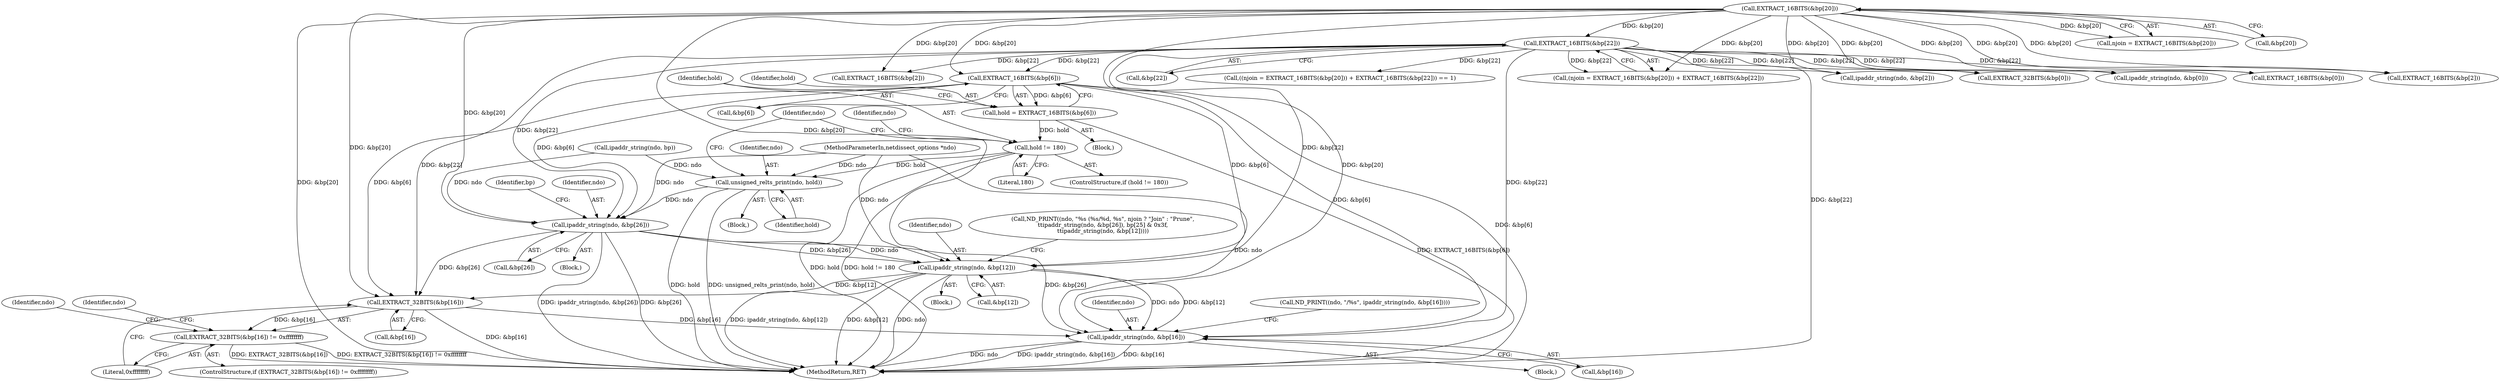 digraph "0_tcpdump_5dc1860d8267b1e0cb78c9ffa2a40bea2fdb3ddc_1@array" {
"1000151" [label="(Call,EXTRACT_16BITS(&bp[6]))"];
"1000128" [label="(Call,EXTRACT_16BITS(&bp[20]))"];
"1000133" [label="(Call,EXTRACT_16BITS(&bp[22]))"];
"1000149" [label="(Call,hold = EXTRACT_16BITS(&bp[6]))"];
"1000157" [label="(Call,hold != 180)"];
"1000165" [label="(Call,unsigned_relts_print(ndo, hold))"];
"1000179" [label="(Call,ipaddr_string(ndo, &bp[26]))"];
"1000191" [label="(Call,ipaddr_string(ndo, &bp[12]))"];
"1000199" [label="(Call,EXTRACT_32BITS(&bp[16]))"];
"1000198" [label="(Call,EXTRACT_32BITS(&bp[16]) != 0xffffffff)"];
"1000210" [label="(Call,ipaddr_string(ndo, &bp[16]))"];
"1000191" [label="(Call,ipaddr_string(ndo, &bp[12]))"];
"1000165" [label="(Call,unsigned_relts_print(ndo, hold))"];
"1000197" [label="(ControlStructure,if (EXTRACT_32BITS(&bp[16]) != 0xffffffff))"];
"1000146" [label="(Call,ipaddr_string(ndo, bp))"];
"1000139" [label="(Block,)"];
"1000310" [label="(Call,EXTRACT_16BITS(&bp[2]))"];
"1000179" [label="(Call,ipaddr_string(ndo, &bp[26]))"];
"1000170" [label="(Identifier,ndo)"];
"1000200" [label="(Call,&bp[16])"];
"1000180" [label="(Identifier,ndo)"];
"1000126" [label="(Call,njoin = EXTRACT_16BITS(&bp[20]))"];
"1000152" [label="(Call,&bp[6])"];
"1000166" [label="(Identifier,ndo)"];
"1000218" [label="(Identifier,ndo)"];
"1000192" [label="(Identifier,ndo)"];
"1000125" [label="(Call,(njoin = EXTRACT_16BITS(&bp[20])) + EXTRACT_16BITS(&bp[22]))"];
"1000160" [label="(Block,)"];
"1000207" [label="(Identifier,ndo)"];
"1000128" [label="(Call,EXTRACT_16BITS(&bp[20]))"];
"1000205" [label="(Call,ND_PRINT((ndo, \"/%s\", ipaddr_string(ndo, &bp[16]))))"];
"1000158" [label="(Identifier,hold)"];
"1000198" [label="(Call,EXTRACT_32BITS(&bp[16]) != 0xffffffff)"];
"1000426" [label="(Call,EXTRACT_16BITS(&bp[0]))"];
"1000133" [label="(Call,EXTRACT_16BITS(&bp[22]))"];
"1000208" [label="(Block,)"];
"1000103" [label="(MethodParameterIn,netdissect_options *ndo)"];
"1000151" [label="(Call,EXTRACT_16BITS(&bp[6]))"];
"1000433" [label="(Call,EXTRACT_16BITS(&bp[2]))"];
"1000545" [label="(MethodReturn,RET)"];
"1000210" [label="(Call,ipaddr_string(ndo, &bp[16]))"];
"1000521" [label="(Call,ipaddr_string(ndo, &bp[2]))"];
"1000181" [label="(Call,&bp[26])"];
"1000193" [label="(Call,&bp[12])"];
"1000150" [label="(Identifier,hold)"];
"1000178" [label="(Block,)"];
"1000199" [label="(Call,EXTRACT_32BITS(&bp[16]))"];
"1000391" [label="(Call,EXTRACT_32BITS(&bp[0]))"];
"1000129" [label="(Call,&bp[20])"];
"1000167" [label="(Identifier,hold)"];
"1000149" [label="(Call,hold = EXTRACT_16BITS(&bp[6]))"];
"1000212" [label="(Call,&bp[16])"];
"1000402" [label="(Call,ipaddr_string(ndo, &bp[0]))"];
"1000185" [label="(Block,)"];
"1000188" [label="(Identifier,bp)"];
"1000204" [label="(Literal,0xffffffff)"];
"1000134" [label="(Call,&bp[22])"];
"1000157" [label="(Call,hold != 180)"];
"1000156" [label="(ControlStructure,if (hold != 180))"];
"1000159" [label="(Literal,180)"];
"1000124" [label="(Call,((njoin = EXTRACT_16BITS(&bp[20])) + EXTRACT_16BITS(&bp[22])) == 1)"];
"1000168" [label="(Call,ND_PRINT((ndo, \"%s (%s/%d, %s\", njoin ? \"Join\" : \"Prune\",\n\t\tipaddr_string(ndo, &bp[26]), bp[25] & 0x3f,\n\t\tipaddr_string(ndo, &bp[12]))))"];
"1000211" [label="(Identifier,ndo)"];
"1000163" [label="(Identifier,ndo)"];
"1000151" -> "1000149"  [label="AST: "];
"1000151" -> "1000152"  [label="CFG: "];
"1000152" -> "1000151"  [label="AST: "];
"1000149" -> "1000151"  [label="CFG: "];
"1000151" -> "1000545"  [label="DDG: &bp[6]"];
"1000151" -> "1000149"  [label="DDG: &bp[6]"];
"1000128" -> "1000151"  [label="DDG: &bp[20]"];
"1000133" -> "1000151"  [label="DDG: &bp[22]"];
"1000151" -> "1000179"  [label="DDG: &bp[6]"];
"1000151" -> "1000191"  [label="DDG: &bp[6]"];
"1000151" -> "1000199"  [label="DDG: &bp[6]"];
"1000151" -> "1000210"  [label="DDG: &bp[6]"];
"1000128" -> "1000126"  [label="AST: "];
"1000128" -> "1000129"  [label="CFG: "];
"1000129" -> "1000128"  [label="AST: "];
"1000126" -> "1000128"  [label="CFG: "];
"1000128" -> "1000545"  [label="DDG: &bp[20]"];
"1000128" -> "1000125"  [label="DDG: &bp[20]"];
"1000128" -> "1000126"  [label="DDG: &bp[20]"];
"1000128" -> "1000133"  [label="DDG: &bp[20]"];
"1000128" -> "1000179"  [label="DDG: &bp[20]"];
"1000128" -> "1000191"  [label="DDG: &bp[20]"];
"1000128" -> "1000199"  [label="DDG: &bp[20]"];
"1000128" -> "1000210"  [label="DDG: &bp[20]"];
"1000128" -> "1000310"  [label="DDG: &bp[20]"];
"1000128" -> "1000391"  [label="DDG: &bp[20]"];
"1000128" -> "1000402"  [label="DDG: &bp[20]"];
"1000128" -> "1000426"  [label="DDG: &bp[20]"];
"1000128" -> "1000433"  [label="DDG: &bp[20]"];
"1000128" -> "1000521"  [label="DDG: &bp[20]"];
"1000133" -> "1000125"  [label="AST: "];
"1000133" -> "1000134"  [label="CFG: "];
"1000134" -> "1000133"  [label="AST: "];
"1000125" -> "1000133"  [label="CFG: "];
"1000133" -> "1000545"  [label="DDG: &bp[22]"];
"1000133" -> "1000124"  [label="DDG: &bp[22]"];
"1000133" -> "1000125"  [label="DDG: &bp[22]"];
"1000133" -> "1000179"  [label="DDG: &bp[22]"];
"1000133" -> "1000191"  [label="DDG: &bp[22]"];
"1000133" -> "1000199"  [label="DDG: &bp[22]"];
"1000133" -> "1000210"  [label="DDG: &bp[22]"];
"1000133" -> "1000310"  [label="DDG: &bp[22]"];
"1000133" -> "1000391"  [label="DDG: &bp[22]"];
"1000133" -> "1000402"  [label="DDG: &bp[22]"];
"1000133" -> "1000426"  [label="DDG: &bp[22]"];
"1000133" -> "1000433"  [label="DDG: &bp[22]"];
"1000133" -> "1000521"  [label="DDG: &bp[22]"];
"1000149" -> "1000139"  [label="AST: "];
"1000150" -> "1000149"  [label="AST: "];
"1000158" -> "1000149"  [label="CFG: "];
"1000149" -> "1000545"  [label="DDG: EXTRACT_16BITS(&bp[6])"];
"1000149" -> "1000157"  [label="DDG: hold"];
"1000157" -> "1000156"  [label="AST: "];
"1000157" -> "1000159"  [label="CFG: "];
"1000158" -> "1000157"  [label="AST: "];
"1000159" -> "1000157"  [label="AST: "];
"1000163" -> "1000157"  [label="CFG: "];
"1000170" -> "1000157"  [label="CFG: "];
"1000157" -> "1000545"  [label="DDG: hold != 180"];
"1000157" -> "1000545"  [label="DDG: hold"];
"1000157" -> "1000165"  [label="DDG: hold"];
"1000165" -> "1000160"  [label="AST: "];
"1000165" -> "1000167"  [label="CFG: "];
"1000166" -> "1000165"  [label="AST: "];
"1000167" -> "1000165"  [label="AST: "];
"1000170" -> "1000165"  [label="CFG: "];
"1000165" -> "1000545"  [label="DDG: hold"];
"1000165" -> "1000545"  [label="DDG: unsigned_relts_print(ndo, hold)"];
"1000146" -> "1000165"  [label="DDG: ndo"];
"1000103" -> "1000165"  [label="DDG: ndo"];
"1000165" -> "1000179"  [label="DDG: ndo"];
"1000179" -> "1000178"  [label="AST: "];
"1000179" -> "1000181"  [label="CFG: "];
"1000180" -> "1000179"  [label="AST: "];
"1000181" -> "1000179"  [label="AST: "];
"1000188" -> "1000179"  [label="CFG: "];
"1000179" -> "1000545"  [label="DDG: ipaddr_string(ndo, &bp[26])"];
"1000179" -> "1000545"  [label="DDG: &bp[26]"];
"1000146" -> "1000179"  [label="DDG: ndo"];
"1000103" -> "1000179"  [label="DDG: ndo"];
"1000179" -> "1000191"  [label="DDG: ndo"];
"1000179" -> "1000191"  [label="DDG: &bp[26]"];
"1000179" -> "1000199"  [label="DDG: &bp[26]"];
"1000179" -> "1000210"  [label="DDG: &bp[26]"];
"1000191" -> "1000185"  [label="AST: "];
"1000191" -> "1000193"  [label="CFG: "];
"1000192" -> "1000191"  [label="AST: "];
"1000193" -> "1000191"  [label="AST: "];
"1000168" -> "1000191"  [label="CFG: "];
"1000191" -> "1000545"  [label="DDG: ipaddr_string(ndo, &bp[12])"];
"1000191" -> "1000545"  [label="DDG: &bp[12]"];
"1000191" -> "1000545"  [label="DDG: ndo"];
"1000103" -> "1000191"  [label="DDG: ndo"];
"1000191" -> "1000199"  [label="DDG: &bp[12]"];
"1000191" -> "1000210"  [label="DDG: ndo"];
"1000191" -> "1000210"  [label="DDG: &bp[12]"];
"1000199" -> "1000198"  [label="AST: "];
"1000199" -> "1000200"  [label="CFG: "];
"1000200" -> "1000199"  [label="AST: "];
"1000204" -> "1000199"  [label="CFG: "];
"1000199" -> "1000545"  [label="DDG: &bp[16]"];
"1000199" -> "1000198"  [label="DDG: &bp[16]"];
"1000199" -> "1000210"  [label="DDG: &bp[16]"];
"1000198" -> "1000197"  [label="AST: "];
"1000198" -> "1000204"  [label="CFG: "];
"1000204" -> "1000198"  [label="AST: "];
"1000207" -> "1000198"  [label="CFG: "];
"1000218" -> "1000198"  [label="CFG: "];
"1000198" -> "1000545"  [label="DDG: EXTRACT_32BITS(&bp[16])"];
"1000198" -> "1000545"  [label="DDG: EXTRACT_32BITS(&bp[16]) != 0xffffffff"];
"1000210" -> "1000208"  [label="AST: "];
"1000210" -> "1000212"  [label="CFG: "];
"1000211" -> "1000210"  [label="AST: "];
"1000212" -> "1000210"  [label="AST: "];
"1000205" -> "1000210"  [label="CFG: "];
"1000210" -> "1000545"  [label="DDG: ipaddr_string(ndo, &bp[16])"];
"1000210" -> "1000545"  [label="DDG: &bp[16]"];
"1000210" -> "1000545"  [label="DDG: ndo"];
"1000103" -> "1000210"  [label="DDG: ndo"];
}
